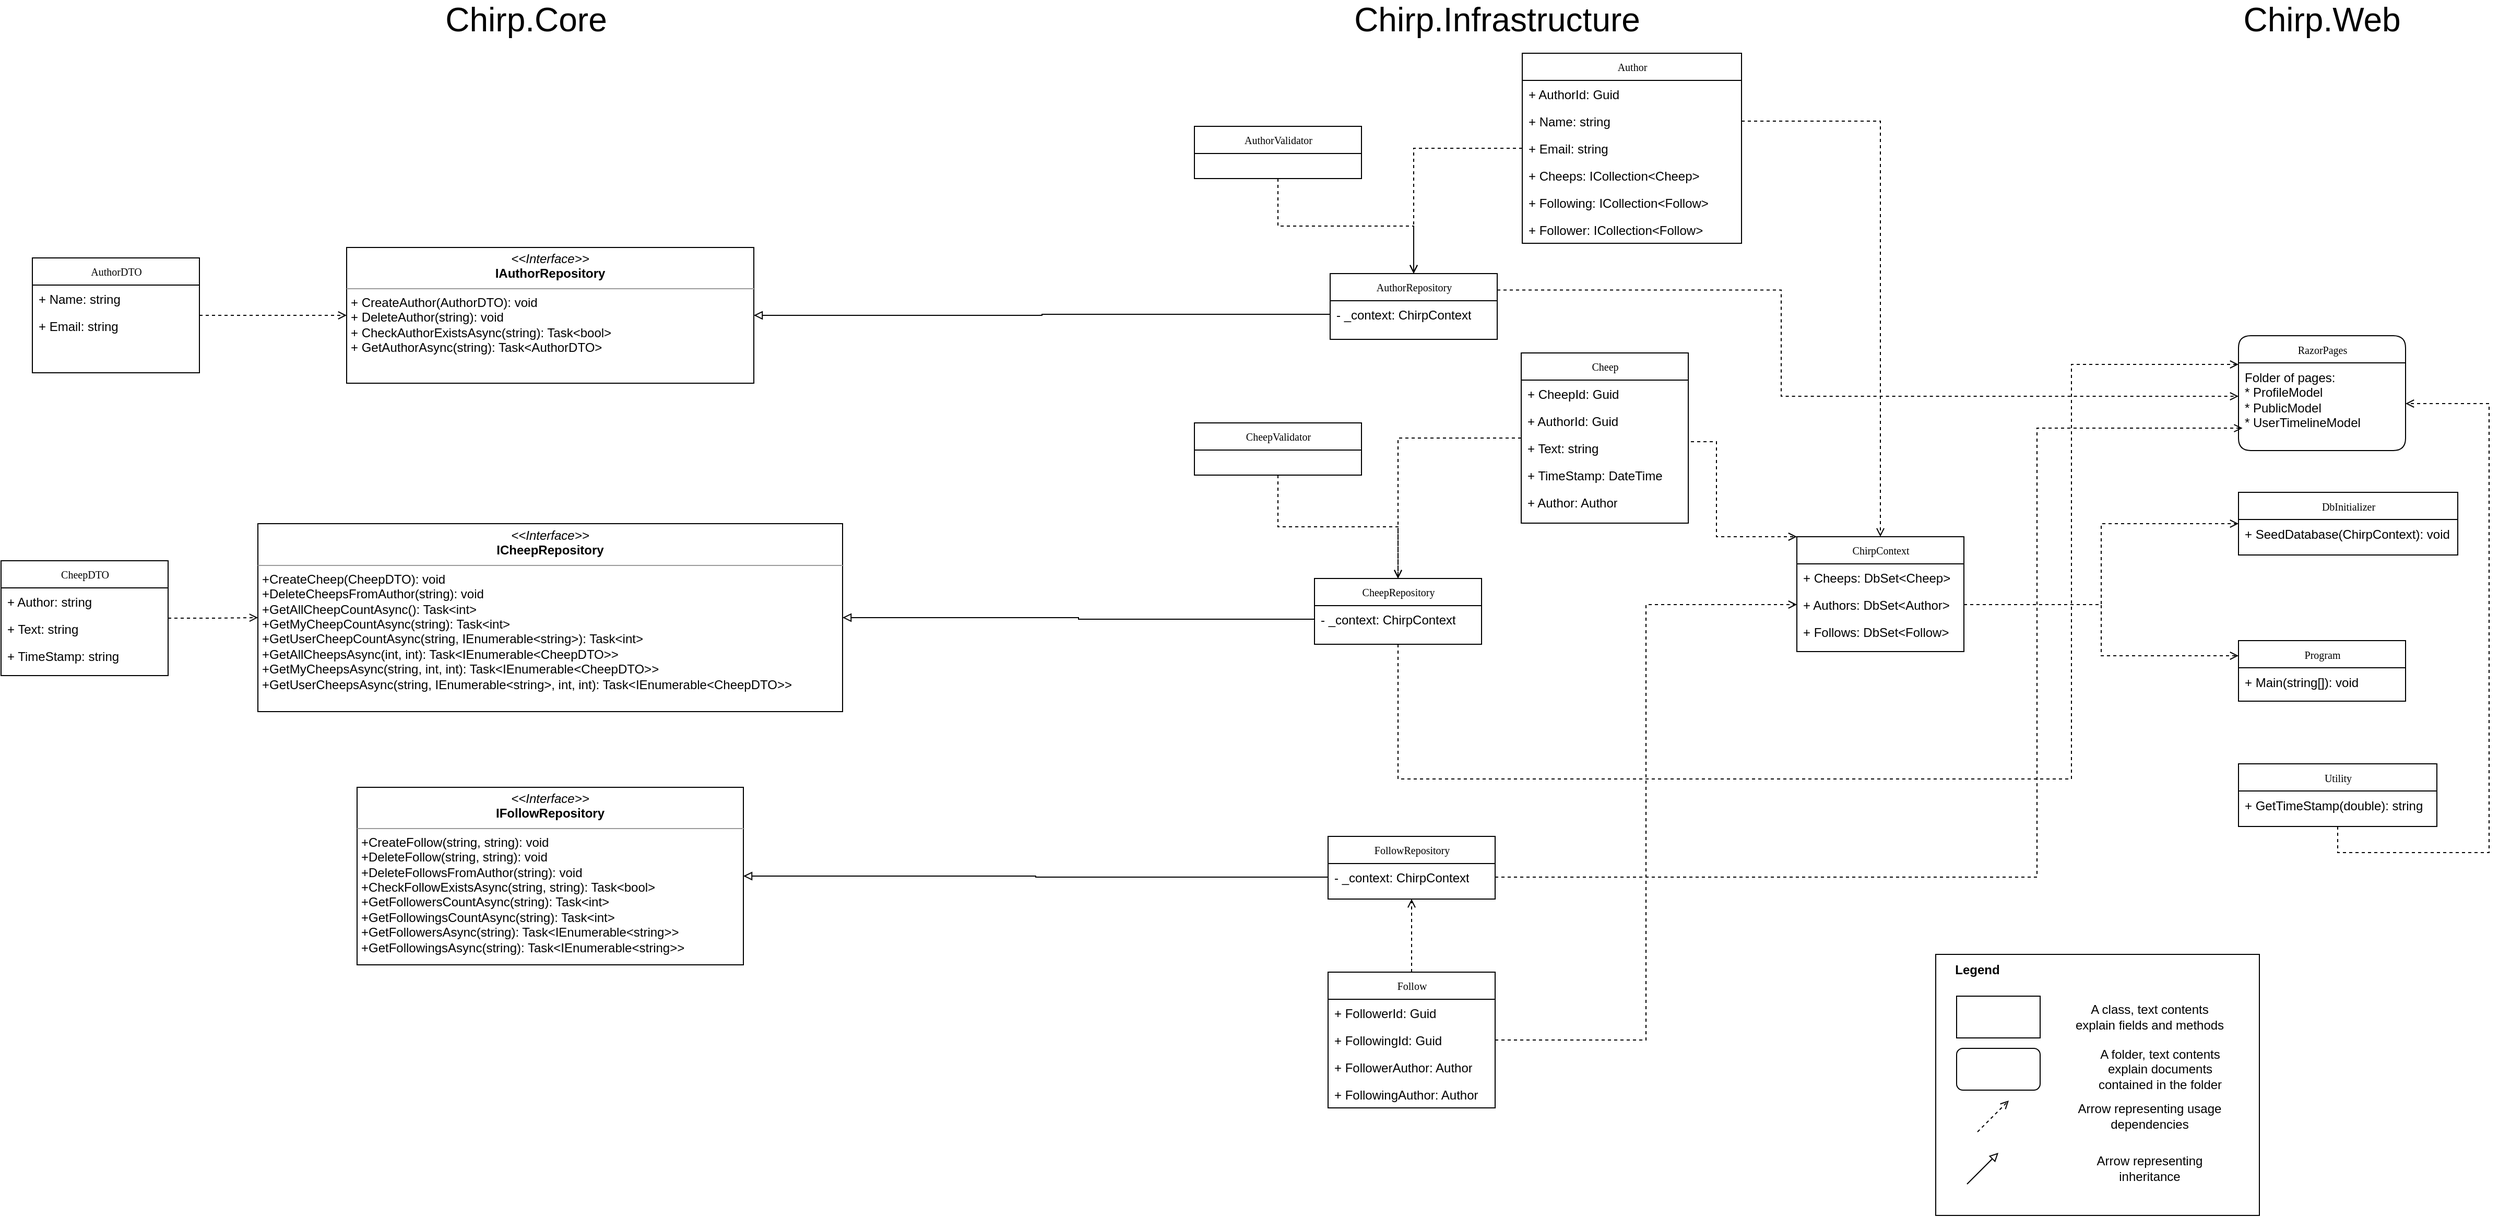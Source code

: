 <mxfile version="22.1.11" type="device">
  <diagram name="Page-1" id="c4acf3e9-155e-7222-9cf6-157b1a14988f">
    <mxGraphModel dx="1169" dy="638" grid="0" gridSize="10" guides="1" tooltips="1" connect="1" arrows="1" fold="1" page="0" pageScale="1" pageWidth="850" pageHeight="1100" background="none" math="0" shadow="0">
      <root>
        <mxCell id="0" />
        <mxCell id="1" parent="0" />
        <mxCell id="B0o4pq8hTxPnNOwfh83C-87" style="edgeStyle=orthogonalEdgeStyle;rounded=0;orthogonalLoop=1;jettySize=auto;html=1;entryX=0;entryY=0.5;entryDx=0;entryDy=0;dashed=1;endArrow=open;endFill=0;exitX=1;exitY=0.25;exitDx=0;exitDy=0;" edge="1" parent="1" source="17acba5748e5396b-20" target="B0o4pq8hTxPnNOwfh83C-66">
          <mxGeometry relative="1" as="geometry">
            <mxPoint x="1470" y="65" as="targetPoint" />
            <Array as="points">
              <mxPoint x="1242" y="-76" />
              <mxPoint x="1242" y="25" />
            </Array>
          </mxGeometry>
        </mxCell>
        <mxCell id="17acba5748e5396b-20" value="AuthorRepository" style="swimlane;html=1;fontStyle=0;childLayout=stackLayout;horizontal=1;startSize=26;fillColor=none;horizontalStack=0;resizeParent=1;resizeLast=0;collapsible=1;marginBottom=0;swimlaneFillColor=#ffffff;rounded=0;shadow=0;comic=0;labelBackgroundColor=none;strokeWidth=1;fontFamily=Verdana;fontSize=10;align=center;" parent="1" vertex="1">
          <mxGeometry x="810" y="-92" width="160" height="63" as="geometry" />
        </mxCell>
        <mxCell id="17acba5748e5396b-21" value="- _context: ChirpContext" style="text;html=1;strokeColor=none;fillColor=none;align=left;verticalAlign=top;spacingLeft=4;spacingRight=4;whiteSpace=wrap;overflow=hidden;rotatable=0;points=[[0,0.5],[1,0.5]];portConstraint=eastwest;" parent="17acba5748e5396b-20" vertex="1">
          <mxGeometry y="26" width="160" height="26" as="geometry" />
        </mxCell>
        <mxCell id="5d2195bd80daf111-18" value="&lt;p style=&quot;margin:0px;margin-top:4px;text-align:center;&quot;&gt;&lt;i&gt;&amp;lt;&amp;lt;Interface&amp;gt;&amp;gt;&lt;/i&gt;&lt;br&gt;&lt;b&gt;IAuthorRepository&lt;/b&gt;&lt;/p&gt;&lt;hr size=&quot;1&quot;&gt;&lt;p style=&quot;margin:0px;margin-left:4px;&quot;&gt;+ CreateAuthor(AuthorDTO): void&lt;br&gt;+ DeleteAuthor(string): void&lt;/p&gt;&lt;p style=&quot;margin:0px;margin-left:4px;&quot;&gt;+ CheckAuthorExistsAsync(string): Task&amp;lt;bool&amp;gt;&lt;/p&gt;&lt;p style=&quot;margin:0px;margin-left:4px;&quot;&gt;+ GetAuthorAsync(string): Task&amp;lt;AuthorDTO&amp;gt;&lt;/p&gt;" style="verticalAlign=top;align=left;overflow=fill;fontSize=12;fontFamily=Helvetica;html=1;rounded=0;shadow=0;comic=0;labelBackgroundColor=none;strokeWidth=1" parent="1" vertex="1">
          <mxGeometry x="-132" y="-117" width="390" height="130" as="geometry" />
        </mxCell>
        <mxCell id="5d2195bd80daf111-19" value="&lt;p style=&quot;margin:0px;margin-top:4px;text-align:center;&quot;&gt;&lt;i&gt;&amp;lt;&amp;lt;Interface&amp;gt;&amp;gt;&lt;/i&gt;&lt;br&gt;&lt;b&gt;ICheepRepository&lt;/b&gt;&lt;/p&gt;&lt;hr size=&quot;1&quot;&gt;&lt;p style=&quot;margin:0px;margin-left:4px;&quot;&gt;+CreateCheep(CheepDTO): void&lt;/p&gt;&lt;p style=&quot;margin:0px;margin-left:4px;&quot;&gt;+DeleteCheepsFromAuthor(string): void&lt;/p&gt;&lt;p style=&quot;margin:0px;margin-left:4px;&quot;&gt;+GetAllCheepCountAsync(): Task&amp;lt;int&amp;gt;&lt;/p&gt;&lt;p style=&quot;margin:0px;margin-left:4px;&quot;&gt;+GetMyCheepCountAsync(string): Task&amp;lt;int&amp;gt;&lt;/p&gt;&lt;p style=&quot;margin:0px;margin-left:4px;&quot;&gt;+GetUserCheepCountAsync(string, IEnumerable&amp;lt;string&amp;gt;): Task&amp;lt;int&amp;gt;&lt;/p&gt;&lt;p style=&quot;margin:0px;margin-left:4px;&quot;&gt;+GetAllCheepsAsync(int, int): Task&amp;lt;IEnumerable&amp;lt;CheepDTO&amp;gt;&amp;gt;&lt;/p&gt;&lt;p style=&quot;margin:0px;margin-left:4px;&quot;&gt;+GetMyCheepsAsync(string, int, int): Task&amp;lt;IEnumerable&amp;lt;CheepDTO&amp;gt;&amp;gt;&lt;/p&gt;&lt;p style=&quot;margin:0px;margin-left:4px;&quot;&gt;+GetUserCheepsAsync(string, IEnumerable&amp;lt;string&amp;gt;, int, int): Task&amp;lt;IEnumerable&amp;lt;CheepDTO&amp;gt;&amp;gt;&lt;/p&gt;" style="verticalAlign=top;align=left;overflow=fill;fontSize=12;fontFamily=Helvetica;html=1;rounded=0;shadow=0;comic=0;labelBackgroundColor=none;strokeWidth=1" parent="1" vertex="1">
          <mxGeometry x="-217" y="147.5" width="560" height="180" as="geometry" />
        </mxCell>
        <mxCell id="5d2195bd80daf111-20" value="&lt;p style=&quot;margin:0px;margin-top:4px;text-align:center;&quot;&gt;&lt;i&gt;&amp;lt;&amp;lt;Interface&amp;gt;&amp;gt;&lt;/i&gt;&lt;br&gt;&lt;b&gt;IFollowRepository&lt;/b&gt;&lt;/p&gt;&lt;hr size=&quot;1&quot;&gt;&lt;p style=&quot;margin:0px;margin-left:4px;&quot;&gt;+CreateFollow(string, string): void&lt;/p&gt;&lt;p style=&quot;margin:0px;margin-left:4px;&quot;&gt;+DeleteFollow(string, string): void&lt;/p&gt;&lt;p style=&quot;margin:0px;margin-left:4px;&quot;&gt;+DeleteFollowsFromAuthor(string): void&lt;/p&gt;&lt;p style=&quot;margin:0px;margin-left:4px;&quot;&gt;+CheckFollowExistsAsync(string, string): Task&amp;lt;bool&amp;gt;&lt;/p&gt;&lt;p style=&quot;margin:0px;margin-left:4px;&quot;&gt;+GetFollowersCountAsync(string): Task&amp;lt;int&amp;gt;&lt;/p&gt;&lt;p style=&quot;margin:0px;margin-left:4px;&quot;&gt;+GetFollowingsCountAsync(string): Task&amp;lt;int&amp;gt;&lt;/p&gt;&lt;p style=&quot;margin:0px;margin-left:4px;&quot;&gt;+GetFollowersAsync(string): Task&amp;lt;IEnumerable&amp;lt;string&amp;gt;&amp;gt;&lt;/p&gt;&lt;p style=&quot;margin:0px;margin-left:4px;&quot;&gt;+GetFollowingsAsync(string): Task&amp;lt;IEnumerable&amp;lt;string&amp;gt;&amp;gt;&lt;/p&gt;" style="verticalAlign=top;align=left;overflow=fill;fontSize=12;fontFamily=Helvetica;html=1;rounded=0;shadow=0;comic=0;labelBackgroundColor=none;strokeWidth=1" parent="1" vertex="1">
          <mxGeometry x="-122" y="400" width="370" height="170" as="geometry" />
        </mxCell>
        <mxCell id="B0o4pq8hTxPnNOwfh83C-10" style="edgeStyle=orthogonalEdgeStyle;rounded=0;orthogonalLoop=1;jettySize=auto;html=1;dashed=1;endArrow=open;endFill=0;" edge="1" parent="1" source="B0o4pq8hTxPnNOwfh83C-1" target="17acba5748e5396b-20">
          <mxGeometry relative="1" as="geometry" />
        </mxCell>
        <mxCell id="B0o4pq8hTxPnNOwfh83C-1" value="AuthorValidator" style="swimlane;html=1;fontStyle=0;childLayout=stackLayout;horizontal=1;startSize=26;fillColor=none;horizontalStack=0;resizeParent=1;resizeLast=0;collapsible=1;marginBottom=0;swimlaneFillColor=#ffffff;rounded=0;shadow=0;comic=0;labelBackgroundColor=none;strokeWidth=1;fontFamily=Verdana;fontSize=10;align=center;" vertex="1" parent="1">
          <mxGeometry x="680" y="-233" width="160" height="50" as="geometry" />
        </mxCell>
        <mxCell id="B0o4pq8hTxPnNOwfh83C-9" style="edgeStyle=orthogonalEdgeStyle;rounded=0;orthogonalLoop=1;jettySize=auto;html=1;dashed=1;endArrow=open;endFill=0;" edge="1" parent="1" source="B0o4pq8hTxPnNOwfh83C-5" target="17acba5748e5396b-20">
          <mxGeometry relative="1" as="geometry" />
        </mxCell>
        <mxCell id="B0o4pq8hTxPnNOwfh83C-5" value="Author" style="swimlane;html=1;fontStyle=0;childLayout=stackLayout;horizontal=1;startSize=26;fillColor=none;horizontalStack=0;resizeParent=1;resizeLast=0;collapsible=1;marginBottom=0;swimlaneFillColor=#ffffff;rounded=0;shadow=0;comic=0;labelBackgroundColor=none;strokeWidth=1;fontFamily=Verdana;fontSize=10;align=center;" vertex="1" parent="1">
          <mxGeometry x="994" y="-303" width="210" height="182" as="geometry" />
        </mxCell>
        <mxCell id="B0o4pq8hTxPnNOwfh83C-6" value="+ AuthorId: Guid" style="text;html=1;strokeColor=none;fillColor=none;align=left;verticalAlign=top;spacingLeft=4;spacingRight=4;whiteSpace=wrap;overflow=hidden;rotatable=0;points=[[0,0.5],[1,0.5]];portConstraint=eastwest;" vertex="1" parent="B0o4pq8hTxPnNOwfh83C-5">
          <mxGeometry y="26" width="210" height="26" as="geometry" />
        </mxCell>
        <mxCell id="B0o4pq8hTxPnNOwfh83C-7" value="+ Name: string" style="text;html=1;strokeColor=none;fillColor=none;align=left;verticalAlign=top;spacingLeft=4;spacingRight=4;whiteSpace=wrap;overflow=hidden;rotatable=0;points=[[0,0.5],[1,0.5]];portConstraint=eastwest;" vertex="1" parent="B0o4pq8hTxPnNOwfh83C-5">
          <mxGeometry y="52" width="210" height="26" as="geometry" />
        </mxCell>
        <mxCell id="B0o4pq8hTxPnNOwfh83C-8" value="+ Email: string" style="text;html=1;strokeColor=none;fillColor=none;align=left;verticalAlign=top;spacingLeft=4;spacingRight=4;whiteSpace=wrap;overflow=hidden;rotatable=0;points=[[0,0.5],[1,0.5]];portConstraint=eastwest;" vertex="1" parent="B0o4pq8hTxPnNOwfh83C-5">
          <mxGeometry y="78" width="210" height="26" as="geometry" />
        </mxCell>
        <mxCell id="B0o4pq8hTxPnNOwfh83C-93" value="+ Cheeps: ICollection&amp;lt;Cheep&amp;gt;" style="text;html=1;strokeColor=none;fillColor=none;align=left;verticalAlign=top;spacingLeft=4;spacingRight=4;whiteSpace=wrap;overflow=hidden;rotatable=0;points=[[0,0.5],[1,0.5]];portConstraint=eastwest;" vertex="1" parent="B0o4pq8hTxPnNOwfh83C-5">
          <mxGeometry y="104" width="210" height="26" as="geometry" />
        </mxCell>
        <mxCell id="B0o4pq8hTxPnNOwfh83C-94" value="+ Following: ICollection&amp;lt;Follow&amp;gt;" style="text;html=1;strokeColor=none;fillColor=none;align=left;verticalAlign=top;spacingLeft=4;spacingRight=4;whiteSpace=wrap;overflow=hidden;rotatable=0;points=[[0,0.5],[1,0.5]];portConstraint=eastwest;" vertex="1" parent="B0o4pq8hTxPnNOwfh83C-5">
          <mxGeometry y="130" width="210" height="26" as="geometry" />
        </mxCell>
        <mxCell id="B0o4pq8hTxPnNOwfh83C-95" value="+ Follower: ICollection&amp;lt;Follow&amp;gt;" style="text;html=1;strokeColor=none;fillColor=none;align=left;verticalAlign=top;spacingLeft=4;spacingRight=4;whiteSpace=wrap;overflow=hidden;rotatable=0;points=[[0,0.5],[1,0.5]];portConstraint=eastwest;" vertex="1" parent="B0o4pq8hTxPnNOwfh83C-5">
          <mxGeometry y="156" width="210" height="26" as="geometry" />
        </mxCell>
        <mxCell id="B0o4pq8hTxPnNOwfh83C-16" style="edgeStyle=orthogonalEdgeStyle;rounded=0;orthogonalLoop=1;jettySize=auto;html=1;entryX=0;entryY=0.5;entryDx=0;entryDy=0;endArrow=open;endFill=0;dashed=1;" edge="1" parent="1" source="B0o4pq8hTxPnNOwfh83C-12" target="5d2195bd80daf111-18">
          <mxGeometry relative="1" as="geometry" />
        </mxCell>
        <mxCell id="B0o4pq8hTxPnNOwfh83C-12" value="AuthorDTO" style="swimlane;html=1;fontStyle=0;childLayout=stackLayout;horizontal=1;startSize=26;fillColor=none;horizontalStack=0;resizeParent=1;resizeLast=0;collapsible=1;marginBottom=0;swimlaneFillColor=#ffffff;rounded=0;shadow=0;comic=0;labelBackgroundColor=none;strokeWidth=1;fontFamily=Verdana;fontSize=10;align=center;" vertex="1" parent="1">
          <mxGeometry x="-433" y="-107" width="160" height="110" as="geometry" />
        </mxCell>
        <mxCell id="B0o4pq8hTxPnNOwfh83C-13" value="+ Name: string" style="text;html=1;strokeColor=none;fillColor=none;align=left;verticalAlign=top;spacingLeft=4;spacingRight=4;whiteSpace=wrap;overflow=hidden;rotatable=0;points=[[0,0.5],[1,0.5]];portConstraint=eastwest;" vertex="1" parent="B0o4pq8hTxPnNOwfh83C-12">
          <mxGeometry y="26" width="160" height="26" as="geometry" />
        </mxCell>
        <mxCell id="B0o4pq8hTxPnNOwfh83C-14" value="+ Email: string" style="text;html=1;strokeColor=none;fillColor=none;align=left;verticalAlign=top;spacingLeft=4;spacingRight=4;whiteSpace=wrap;overflow=hidden;rotatable=0;points=[[0,0.5],[1,0.5]];portConstraint=eastwest;" vertex="1" parent="B0o4pq8hTxPnNOwfh83C-12">
          <mxGeometry y="52" width="160" height="26" as="geometry" />
        </mxCell>
        <mxCell id="B0o4pq8hTxPnNOwfh83C-21" style="edgeStyle=orthogonalEdgeStyle;rounded=0;orthogonalLoop=1;jettySize=auto;html=1;entryX=0;entryY=0.5;entryDx=0;entryDy=0;endArrow=open;endFill=0;dashed=1;" edge="1" parent="1" source="B0o4pq8hTxPnNOwfh83C-17" target="5d2195bd80daf111-19">
          <mxGeometry relative="1" as="geometry" />
        </mxCell>
        <mxCell id="B0o4pq8hTxPnNOwfh83C-17" value="CheepDTO" style="swimlane;html=1;fontStyle=0;childLayout=stackLayout;horizontal=1;startSize=26;fillColor=none;horizontalStack=0;resizeParent=1;resizeLast=0;collapsible=1;marginBottom=0;swimlaneFillColor=#ffffff;rounded=0;shadow=0;comic=0;labelBackgroundColor=none;strokeWidth=1;fontFamily=Verdana;fontSize=10;align=center;" vertex="1" parent="1">
          <mxGeometry x="-463" y="183" width="160" height="110" as="geometry" />
        </mxCell>
        <mxCell id="B0o4pq8hTxPnNOwfh83C-18" value="+ Author: string" style="text;html=1;strokeColor=none;fillColor=none;align=left;verticalAlign=top;spacingLeft=4;spacingRight=4;whiteSpace=wrap;overflow=hidden;rotatable=0;points=[[0,0.5],[1,0.5]];portConstraint=eastwest;" vertex="1" parent="B0o4pq8hTxPnNOwfh83C-17">
          <mxGeometry y="26" width="160" height="26" as="geometry" />
        </mxCell>
        <mxCell id="B0o4pq8hTxPnNOwfh83C-19" value="+ Text: string" style="text;html=1;strokeColor=none;fillColor=none;align=left;verticalAlign=top;spacingLeft=4;spacingRight=4;whiteSpace=wrap;overflow=hidden;rotatable=0;points=[[0,0.5],[1,0.5]];portConstraint=eastwest;" vertex="1" parent="B0o4pq8hTxPnNOwfh83C-17">
          <mxGeometry y="52" width="160" height="26" as="geometry" />
        </mxCell>
        <mxCell id="B0o4pq8hTxPnNOwfh83C-20" value="+ TimeStamp: string" style="text;html=1;strokeColor=none;fillColor=none;align=left;verticalAlign=top;spacingLeft=4;spacingRight=4;whiteSpace=wrap;overflow=hidden;rotatable=0;points=[[0,0.5],[1,0.5]];portConstraint=eastwest;" vertex="1" parent="B0o4pq8hTxPnNOwfh83C-17">
          <mxGeometry y="78" width="160" height="26" as="geometry" />
        </mxCell>
        <mxCell id="B0o4pq8hTxPnNOwfh83C-23" value="&lt;font style=&quot;font-size: 32px;&quot;&gt;Chirp.Core&lt;/font&gt;" style="text;html=1;strokeColor=none;fillColor=none;align=center;verticalAlign=middle;whiteSpace=wrap;rounded=0;" vertex="1" parent="1">
          <mxGeometry x="10" y="-350" width="60" height="30" as="geometry" />
        </mxCell>
        <mxCell id="B0o4pq8hTxPnNOwfh83C-86" style="edgeStyle=orthogonalEdgeStyle;rounded=0;orthogonalLoop=1;jettySize=auto;html=1;entryX=0;entryY=0.25;entryDx=0;entryDy=0;dashed=1;endArrow=open;endFill=0;" edge="1" parent="1" source="B0o4pq8hTxPnNOwfh83C-24" target="B0o4pq8hTxPnNOwfh83C-65">
          <mxGeometry relative="1" as="geometry">
            <mxPoint x="1470" y="65" as="targetPoint" />
            <Array as="points">
              <mxPoint x="875" y="392" />
              <mxPoint x="1520" y="392" />
              <mxPoint x="1520" y="-5" />
            </Array>
          </mxGeometry>
        </mxCell>
        <mxCell id="B0o4pq8hTxPnNOwfh83C-24" value="CheepRepository" style="swimlane;html=1;fontStyle=0;childLayout=stackLayout;horizontal=1;startSize=26;fillColor=none;horizontalStack=0;resizeParent=1;resizeLast=0;collapsible=1;marginBottom=0;swimlaneFillColor=#ffffff;rounded=0;shadow=0;comic=0;labelBackgroundColor=none;strokeWidth=1;fontFamily=Verdana;fontSize=10;align=center;" vertex="1" parent="1">
          <mxGeometry x="795" y="200" width="160" height="63" as="geometry" />
        </mxCell>
        <mxCell id="B0o4pq8hTxPnNOwfh83C-25" value="- _context: ChirpContext" style="text;html=1;strokeColor=none;fillColor=none;align=left;verticalAlign=top;spacingLeft=4;spacingRight=4;whiteSpace=wrap;overflow=hidden;rotatable=0;points=[[0,0.5],[1,0.5]];portConstraint=eastwest;" vertex="1" parent="B0o4pq8hTxPnNOwfh83C-24">
          <mxGeometry y="26" width="160" height="26" as="geometry" />
        </mxCell>
        <mxCell id="B0o4pq8hTxPnNOwfh83C-28" style="edgeStyle=orthogonalEdgeStyle;rounded=0;orthogonalLoop=1;jettySize=auto;html=1;dashed=1;endArrow=open;endFill=0;" edge="1" parent="1" source="B0o4pq8hTxPnNOwfh83C-29" target="B0o4pq8hTxPnNOwfh83C-24">
          <mxGeometry relative="1" as="geometry" />
        </mxCell>
        <mxCell id="B0o4pq8hTxPnNOwfh83C-29" value="CheepValidator" style="swimlane;html=1;fontStyle=0;childLayout=stackLayout;horizontal=1;startSize=26;fillColor=none;horizontalStack=0;resizeParent=1;resizeLast=0;collapsible=1;marginBottom=0;swimlaneFillColor=#ffffff;rounded=0;shadow=0;comic=0;labelBackgroundColor=none;strokeWidth=1;fontFamily=Verdana;fontSize=10;align=center;" vertex="1" parent="1">
          <mxGeometry x="680" y="51" width="160" height="50" as="geometry" />
        </mxCell>
        <mxCell id="B0o4pq8hTxPnNOwfh83C-33" style="edgeStyle=orthogonalEdgeStyle;rounded=0;orthogonalLoop=1;jettySize=auto;html=1;dashed=1;endArrow=open;endFill=0;" edge="1" parent="1" source="B0o4pq8hTxPnNOwfh83C-34" target="B0o4pq8hTxPnNOwfh83C-24">
          <mxGeometry relative="1" as="geometry" />
        </mxCell>
        <mxCell id="B0o4pq8hTxPnNOwfh83C-34" value="Cheep" style="swimlane;html=1;fontStyle=0;childLayout=stackLayout;horizontal=1;startSize=26;fillColor=none;horizontalStack=0;resizeParent=1;resizeLast=0;collapsible=1;marginBottom=0;swimlaneFillColor=#ffffff;rounded=0;shadow=0;comic=0;labelBackgroundColor=none;strokeWidth=1;fontFamily=Verdana;fontSize=10;align=center;" vertex="1" parent="1">
          <mxGeometry x="993" y="-16" width="160" height="163" as="geometry" />
        </mxCell>
        <mxCell id="B0o4pq8hTxPnNOwfh83C-35" value="+ CheepId: Guid" style="text;html=1;strokeColor=none;fillColor=none;align=left;verticalAlign=top;spacingLeft=4;spacingRight=4;whiteSpace=wrap;overflow=hidden;rotatable=0;points=[[0,0.5],[1,0.5]];portConstraint=eastwest;" vertex="1" parent="B0o4pq8hTxPnNOwfh83C-34">
          <mxGeometry y="26" width="160" height="26" as="geometry" />
        </mxCell>
        <mxCell id="B0o4pq8hTxPnNOwfh83C-36" value="+ AuthorId: Guid" style="text;html=1;strokeColor=none;fillColor=none;align=left;verticalAlign=top;spacingLeft=4;spacingRight=4;whiteSpace=wrap;overflow=hidden;rotatable=0;points=[[0,0.5],[1,0.5]];portConstraint=eastwest;" vertex="1" parent="B0o4pq8hTxPnNOwfh83C-34">
          <mxGeometry y="52" width="160" height="26" as="geometry" />
        </mxCell>
        <mxCell id="B0o4pq8hTxPnNOwfh83C-37" value="+ Text: string" style="text;html=1;strokeColor=none;fillColor=none;align=left;verticalAlign=top;spacingLeft=4;spacingRight=4;whiteSpace=wrap;overflow=hidden;rotatable=0;points=[[0,0.5],[1,0.5]];portConstraint=eastwest;" vertex="1" parent="B0o4pq8hTxPnNOwfh83C-34">
          <mxGeometry y="78" width="160" height="26" as="geometry" />
        </mxCell>
        <mxCell id="B0o4pq8hTxPnNOwfh83C-98" value="+ TimeStamp: DateTime" style="text;html=1;strokeColor=none;fillColor=none;align=left;verticalAlign=top;spacingLeft=4;spacingRight=4;whiteSpace=wrap;overflow=hidden;rotatable=0;points=[[0,0.5],[1,0.5]];portConstraint=eastwest;" vertex="1" parent="B0o4pq8hTxPnNOwfh83C-34">
          <mxGeometry y="104" width="160" height="26" as="geometry" />
        </mxCell>
        <mxCell id="B0o4pq8hTxPnNOwfh83C-97" value="+ Author: Author" style="text;html=1;strokeColor=none;fillColor=none;align=left;verticalAlign=top;spacingLeft=4;spacingRight=4;whiteSpace=wrap;overflow=hidden;rotatable=0;points=[[0,0.5],[1,0.5]];portConstraint=eastwest;" vertex="1" parent="B0o4pq8hTxPnNOwfh83C-34">
          <mxGeometry y="130" width="160" height="26" as="geometry" />
        </mxCell>
        <mxCell id="B0o4pq8hTxPnNOwfh83C-48" style="edgeStyle=orthogonalEdgeStyle;rounded=0;orthogonalLoop=1;jettySize=auto;html=1;dashed=1;endArrow=open;endFill=0;" edge="1" parent="1" source="B0o4pq8hTxPnNOwfh83C-49" target="B0o4pq8hTxPnNOwfh83C-39">
          <mxGeometry relative="1" as="geometry" />
        </mxCell>
        <mxCell id="B0o4pq8hTxPnNOwfh83C-49" value="Follow" style="swimlane;html=1;fontStyle=0;childLayout=stackLayout;horizontal=1;startSize=26;fillColor=none;horizontalStack=0;resizeParent=1;resizeLast=0;collapsible=1;marginBottom=0;swimlaneFillColor=#ffffff;rounded=0;shadow=0;comic=0;labelBackgroundColor=none;strokeWidth=1;fontFamily=Verdana;fontSize=10;align=center;" vertex="1" parent="1">
          <mxGeometry x="808" y="577" width="160" height="130" as="geometry" />
        </mxCell>
        <mxCell id="B0o4pq8hTxPnNOwfh83C-50" value="+ FollowerId: Guid" style="text;html=1;strokeColor=none;fillColor=none;align=left;verticalAlign=top;spacingLeft=4;spacingRight=4;whiteSpace=wrap;overflow=hidden;rotatable=0;points=[[0,0.5],[1,0.5]];portConstraint=eastwest;" vertex="1" parent="B0o4pq8hTxPnNOwfh83C-49">
          <mxGeometry y="26" width="160" height="26" as="geometry" />
        </mxCell>
        <mxCell id="B0o4pq8hTxPnNOwfh83C-51" value="+ FollowingId: Guid" style="text;html=1;strokeColor=none;fillColor=none;align=left;verticalAlign=top;spacingLeft=4;spacingRight=4;whiteSpace=wrap;overflow=hidden;rotatable=0;points=[[0,0.5],[1,0.5]];portConstraint=eastwest;" vertex="1" parent="B0o4pq8hTxPnNOwfh83C-49">
          <mxGeometry y="52" width="160" height="26" as="geometry" />
        </mxCell>
        <mxCell id="B0o4pq8hTxPnNOwfh83C-52" value="+ FollowerAuthor: Author" style="text;html=1;strokeColor=none;fillColor=none;align=left;verticalAlign=top;spacingLeft=4;spacingRight=4;whiteSpace=wrap;overflow=hidden;rotatable=0;points=[[0,0.5],[1,0.5]];portConstraint=eastwest;" vertex="1" parent="B0o4pq8hTxPnNOwfh83C-49">
          <mxGeometry y="78" width="160" height="26" as="geometry" />
        </mxCell>
        <mxCell id="B0o4pq8hTxPnNOwfh83C-99" value="+ FollowingAuthor: Author" style="text;html=1;strokeColor=none;fillColor=none;align=left;verticalAlign=top;spacingLeft=4;spacingRight=4;whiteSpace=wrap;overflow=hidden;rotatable=0;points=[[0,0.5],[1,0.5]];portConstraint=eastwest;" vertex="1" parent="B0o4pq8hTxPnNOwfh83C-49">
          <mxGeometry y="104" width="160" height="26" as="geometry" />
        </mxCell>
        <mxCell id="B0o4pq8hTxPnNOwfh83C-55" value="ChirpContext" style="swimlane;html=1;fontStyle=0;childLayout=stackLayout;horizontal=1;startSize=26;fillColor=none;horizontalStack=0;resizeParent=1;resizeLast=0;collapsible=1;marginBottom=0;swimlaneFillColor=#ffffff;rounded=0;shadow=0;comic=0;labelBackgroundColor=none;strokeWidth=1;fontFamily=Verdana;fontSize=10;align=center;" vertex="1" parent="1">
          <mxGeometry x="1257" y="160" width="160" height="110" as="geometry" />
        </mxCell>
        <mxCell id="B0o4pq8hTxPnNOwfh83C-56" value="+ Cheeps: DbSet&amp;lt;Cheep&amp;gt;" style="text;html=1;strokeColor=none;fillColor=none;align=left;verticalAlign=top;spacingLeft=4;spacingRight=4;whiteSpace=wrap;overflow=hidden;rotatable=0;points=[[0,0.5],[1,0.5]];portConstraint=eastwest;" vertex="1" parent="B0o4pq8hTxPnNOwfh83C-55">
          <mxGeometry y="26" width="160" height="26" as="geometry" />
        </mxCell>
        <mxCell id="B0o4pq8hTxPnNOwfh83C-57" value="+ Authors: DbSet&amp;lt;Author&amp;gt;" style="text;html=1;strokeColor=none;fillColor=none;align=left;verticalAlign=top;spacingLeft=4;spacingRight=4;whiteSpace=wrap;overflow=hidden;rotatable=0;points=[[0,0.5],[1,0.5]];portConstraint=eastwest;" vertex="1" parent="B0o4pq8hTxPnNOwfh83C-55">
          <mxGeometry y="52" width="160" height="26" as="geometry" />
        </mxCell>
        <mxCell id="B0o4pq8hTxPnNOwfh83C-58" value="+ Follows: DbSet&amp;lt;Follow&amp;gt;" style="text;html=1;strokeColor=none;fillColor=none;align=left;verticalAlign=top;spacingLeft=4;spacingRight=4;whiteSpace=wrap;overflow=hidden;rotatable=0;points=[[0,0.5],[1,0.5]];portConstraint=eastwest;" vertex="1" parent="B0o4pq8hTxPnNOwfh83C-55">
          <mxGeometry y="78" width="160" height="26" as="geometry" />
        </mxCell>
        <mxCell id="B0o4pq8hTxPnNOwfh83C-61" style="edgeStyle=orthogonalEdgeStyle;rounded=0;orthogonalLoop=1;jettySize=auto;html=1;entryX=0.5;entryY=0;entryDx=0;entryDy=0;dashed=1;endArrow=open;endFill=0;" edge="1" parent="1" source="B0o4pq8hTxPnNOwfh83C-7" target="B0o4pq8hTxPnNOwfh83C-55">
          <mxGeometry relative="1" as="geometry">
            <Array as="points">
              <mxPoint x="1337" y="-238" />
            </Array>
          </mxGeometry>
        </mxCell>
        <mxCell id="B0o4pq8hTxPnNOwfh83C-62" style="edgeStyle=orthogonalEdgeStyle;rounded=0;orthogonalLoop=1;jettySize=auto;html=1;entryX=0;entryY=0;entryDx=0;entryDy=0;dashed=1;endArrow=open;endFill=0;exitX=1;exitY=0.5;exitDx=0;exitDy=0;" edge="1" parent="1" source="B0o4pq8hTxPnNOwfh83C-34" target="B0o4pq8hTxPnNOwfh83C-55">
          <mxGeometry relative="1" as="geometry">
            <Array as="points">
              <mxPoint x="1180" y="69" />
            </Array>
          </mxGeometry>
        </mxCell>
        <mxCell id="B0o4pq8hTxPnNOwfh83C-63" style="edgeStyle=orthogonalEdgeStyle;rounded=0;orthogonalLoop=1;jettySize=auto;html=1;entryX=0;entryY=0.5;entryDx=0;entryDy=0;dashed=1;endArrow=open;endFill=0;" edge="1" parent="1" source="B0o4pq8hTxPnNOwfh83C-51" target="B0o4pq8hTxPnNOwfh83C-57">
          <mxGeometry relative="1" as="geometry">
            <mxPoint x="1260" y="420" as="targetPoint" />
          </mxGeometry>
        </mxCell>
        <mxCell id="B0o4pq8hTxPnNOwfh83C-64" value="&lt;font style=&quot;font-size: 32px;&quot;&gt;Chirp.Infrastructure&lt;br&gt;&lt;/font&gt;" style="text;html=1;strokeColor=none;fillColor=none;align=center;verticalAlign=middle;whiteSpace=wrap;rounded=0;" vertex="1" parent="1">
          <mxGeometry x="940" y="-350" width="60" height="30" as="geometry" />
        </mxCell>
        <mxCell id="B0o4pq8hTxPnNOwfh83C-65" value="RazorPages" style="swimlane;html=1;fontStyle=0;childLayout=stackLayout;horizontal=1;startSize=26;fillColor=none;horizontalStack=0;resizeParent=1;resizeLast=0;collapsible=1;marginBottom=0;swimlaneFillColor=#ffffff;rounded=1;shadow=0;comic=0;labelBackgroundColor=none;strokeWidth=1;fontFamily=Verdana;fontSize=10;align=center;swimlaneLine=1;" vertex="1" parent="1">
          <mxGeometry x="1680" y="-32.5" width="160" height="110" as="geometry" />
        </mxCell>
        <mxCell id="B0o4pq8hTxPnNOwfh83C-66" value="Folder of pages:&lt;br&gt;* ProfileModel&lt;br&gt;* PublicModel&lt;br&gt;* UserTimelineModel" style="text;html=1;strokeColor=none;fillColor=none;align=left;verticalAlign=top;spacingLeft=4;spacingRight=4;whiteSpace=wrap;overflow=hidden;rotatable=0;points=[[0,0.5],[1,0.5]];portConstraint=eastwest;" vertex="1" parent="B0o4pq8hTxPnNOwfh83C-65">
          <mxGeometry y="26" width="160" height="64" as="geometry" />
        </mxCell>
        <mxCell id="B0o4pq8hTxPnNOwfh83C-69" value="DbInitializer" style="swimlane;html=1;fontStyle=0;childLayout=stackLayout;horizontal=1;startSize=26;fillColor=none;horizontalStack=0;resizeParent=1;resizeLast=0;collapsible=1;marginBottom=0;swimlaneFillColor=#ffffff;rounded=0;shadow=0;comic=0;labelBackgroundColor=none;strokeWidth=1;fontFamily=Verdana;fontSize=10;align=center;" vertex="1" parent="1">
          <mxGeometry x="1680" y="117.5" width="210" height="60" as="geometry" />
        </mxCell>
        <mxCell id="B0o4pq8hTxPnNOwfh83C-70" value="+ SeedDatabase(ChirpContext): void" style="text;html=1;strokeColor=none;fillColor=none;align=left;verticalAlign=top;spacingLeft=4;spacingRight=4;whiteSpace=wrap;overflow=hidden;rotatable=0;points=[[0,0.5],[1,0.5]];portConstraint=eastwest;" vertex="1" parent="B0o4pq8hTxPnNOwfh83C-69">
          <mxGeometry y="26" width="210" height="26" as="geometry" />
        </mxCell>
        <mxCell id="B0o4pq8hTxPnNOwfh83C-73" value="Program" style="swimlane;html=1;fontStyle=0;childLayout=stackLayout;horizontal=1;startSize=26;fillColor=none;horizontalStack=0;resizeParent=1;resizeLast=0;collapsible=1;marginBottom=0;swimlaneFillColor=#ffffff;rounded=0;shadow=0;comic=0;labelBackgroundColor=none;strokeWidth=1;fontFamily=Verdana;fontSize=10;align=center;" vertex="1" parent="1">
          <mxGeometry x="1680" y="259.5" width="160" height="58" as="geometry" />
        </mxCell>
        <mxCell id="B0o4pq8hTxPnNOwfh83C-74" value="+ Main(string[]): void" style="text;html=1;strokeColor=none;fillColor=none;align=left;verticalAlign=top;spacingLeft=4;spacingRight=4;whiteSpace=wrap;overflow=hidden;rotatable=0;points=[[0,0.5],[1,0.5]];portConstraint=eastwest;" vertex="1" parent="B0o4pq8hTxPnNOwfh83C-73">
          <mxGeometry y="26" width="160" height="26" as="geometry" />
        </mxCell>
        <mxCell id="B0o4pq8hTxPnNOwfh83C-84" style="edgeStyle=orthogonalEdgeStyle;rounded=0;orthogonalLoop=1;jettySize=auto;html=1;entryX=1;entryY=0.5;entryDx=0;entryDy=0;dashed=1;endArrow=open;endFill=0;" edge="1" parent="1" source="B0o4pq8hTxPnNOwfh83C-77">
          <mxGeometry relative="1" as="geometry">
            <mxPoint x="1840" y="32.5" as="targetPoint" />
            <Array as="points">
              <mxPoint x="1920" y="462.5" />
              <mxPoint x="1920" y="32.5" />
            </Array>
          </mxGeometry>
        </mxCell>
        <mxCell id="B0o4pq8hTxPnNOwfh83C-77" value="Utility" style="swimlane;html=1;fontStyle=0;childLayout=stackLayout;horizontal=1;startSize=26;fillColor=none;horizontalStack=0;resizeParent=1;resizeLast=0;collapsible=1;marginBottom=0;swimlaneFillColor=#ffffff;rounded=0;shadow=0;comic=0;labelBackgroundColor=none;strokeWidth=1;fontFamily=Verdana;fontSize=10;align=center;" vertex="1" parent="1">
          <mxGeometry x="1680" y="377.5" width="190" height="60" as="geometry" />
        </mxCell>
        <mxCell id="B0o4pq8hTxPnNOwfh83C-78" value="+ GetTimeStamp(double): string" style="text;html=1;strokeColor=none;fillColor=none;align=left;verticalAlign=top;spacingLeft=4;spacingRight=4;whiteSpace=wrap;overflow=hidden;rotatable=0;points=[[0,0.5],[1,0.5]];portConstraint=eastwest;" vertex="1" parent="B0o4pq8hTxPnNOwfh83C-77">
          <mxGeometry y="26" width="190" height="26" as="geometry" />
        </mxCell>
        <mxCell id="B0o4pq8hTxPnNOwfh83C-82" style="edgeStyle=orthogonalEdgeStyle;rounded=0;orthogonalLoop=1;jettySize=auto;html=1;entryX=0;entryY=0.5;entryDx=0;entryDy=0;dashed=1;endArrow=open;endFill=0;" edge="1" parent="1" source="B0o4pq8hTxPnNOwfh83C-57" target="B0o4pq8hTxPnNOwfh83C-69">
          <mxGeometry relative="1" as="geometry">
            <mxPoint x="1470" y="215" as="targetPoint" />
          </mxGeometry>
        </mxCell>
        <mxCell id="B0o4pq8hTxPnNOwfh83C-83" style="edgeStyle=orthogonalEdgeStyle;rounded=0;orthogonalLoop=1;jettySize=auto;html=1;dashed=1;endArrow=open;endFill=0;entryX=0;entryY=0.25;entryDx=0;entryDy=0;" edge="1" parent="1" source="B0o4pq8hTxPnNOwfh83C-57" target="B0o4pq8hTxPnNOwfh83C-73">
          <mxGeometry relative="1" as="geometry">
            <mxPoint x="1430" y="340" as="targetPoint" />
          </mxGeometry>
        </mxCell>
        <mxCell id="B0o4pq8hTxPnNOwfh83C-88" value="&lt;font style=&quot;font-size: 32px;&quot;&gt;Chirp.Web&lt;br&gt;&lt;/font&gt;" style="text;html=1;strokeColor=none;fillColor=none;align=center;verticalAlign=middle;whiteSpace=wrap;rounded=0;" vertex="1" parent="1">
          <mxGeometry x="1730" y="-350" width="60" height="30" as="geometry" />
        </mxCell>
        <mxCell id="B0o4pq8hTxPnNOwfh83C-101" style="edgeStyle=orthogonalEdgeStyle;rounded=0;orthogonalLoop=1;jettySize=auto;html=1;entryX=1;entryY=0.5;entryDx=0;entryDy=0;endArrow=block;endFill=0;" edge="1" parent="1" source="17acba5748e5396b-21" target="5d2195bd80daf111-18">
          <mxGeometry relative="1" as="geometry" />
        </mxCell>
        <mxCell id="B0o4pq8hTxPnNOwfh83C-102" style="edgeStyle=orthogonalEdgeStyle;rounded=0;orthogonalLoop=1;jettySize=auto;html=1;endArrow=block;endFill=0;" edge="1" parent="1" source="B0o4pq8hTxPnNOwfh83C-25" target="5d2195bd80daf111-19">
          <mxGeometry relative="1" as="geometry" />
        </mxCell>
        <mxCell id="B0o4pq8hTxPnNOwfh83C-103" style="edgeStyle=orthogonalEdgeStyle;rounded=0;orthogonalLoop=1;jettySize=auto;html=1;entryX=1;entryY=0.5;entryDx=0;entryDy=0;endArrow=block;endFill=0;" edge="1" parent="1" source="B0o4pq8hTxPnNOwfh83C-40" target="5d2195bd80daf111-20">
          <mxGeometry relative="1" as="geometry" />
        </mxCell>
        <mxCell id="B0o4pq8hTxPnNOwfh83C-118" value="" style="group" vertex="1" connectable="0" parent="1">
          <mxGeometry x="1390" y="560" width="310" height="250" as="geometry" />
        </mxCell>
        <mxCell id="B0o4pq8hTxPnNOwfh83C-104" value="" style="whiteSpace=wrap;html=1;" vertex="1" parent="B0o4pq8hTxPnNOwfh83C-118">
          <mxGeometry width="310" height="250" as="geometry" />
        </mxCell>
        <mxCell id="B0o4pq8hTxPnNOwfh83C-105" value="&lt;b&gt;Legend&lt;/b&gt;" style="text;html=1;strokeColor=none;fillColor=none;align=center;verticalAlign=middle;whiteSpace=wrap;rounded=0;" vertex="1" parent="B0o4pq8hTxPnNOwfh83C-118">
          <mxGeometry x="10" width="60" height="30" as="geometry" />
        </mxCell>
        <mxCell id="B0o4pq8hTxPnNOwfh83C-106" value="" style="rounded=0;whiteSpace=wrap;html=1;" vertex="1" parent="B0o4pq8hTxPnNOwfh83C-118">
          <mxGeometry x="20" y="40" width="80" height="40" as="geometry" />
        </mxCell>
        <mxCell id="B0o4pq8hTxPnNOwfh83C-107" value="" style="rounded=1;whiteSpace=wrap;html=1;" vertex="1" parent="B0o4pq8hTxPnNOwfh83C-118">
          <mxGeometry x="20" y="90" width="80" height="40" as="geometry" />
        </mxCell>
        <mxCell id="B0o4pq8hTxPnNOwfh83C-108" value="" style="endArrow=open;html=1;rounded=0;dashed=1;endFill=0;" edge="1" parent="B0o4pq8hTxPnNOwfh83C-118">
          <mxGeometry width="50" height="50" relative="1" as="geometry">
            <mxPoint x="40" y="170" as="sourcePoint" />
            <mxPoint x="70" y="140" as="targetPoint" />
          </mxGeometry>
        </mxCell>
        <mxCell id="B0o4pq8hTxPnNOwfh83C-109" value="" style="endArrow=block;html=1;rounded=0;endFill=0;" edge="1" parent="B0o4pq8hTxPnNOwfh83C-118">
          <mxGeometry width="50" height="50" relative="1" as="geometry">
            <mxPoint x="30" y="220" as="sourcePoint" />
            <mxPoint x="60" y="190" as="targetPoint" />
          </mxGeometry>
        </mxCell>
        <mxCell id="B0o4pq8hTxPnNOwfh83C-110" value="A class, text contents explain fields and methods" style="text;html=1;strokeColor=none;fillColor=none;align=center;verticalAlign=middle;whiteSpace=wrap;rounded=0;" vertex="1" parent="B0o4pq8hTxPnNOwfh83C-118">
          <mxGeometry x="130" y="45" width="150" height="30" as="geometry" />
        </mxCell>
        <mxCell id="B0o4pq8hTxPnNOwfh83C-112" value="A folder, text contents explain documents contained in the folder" style="text;html=1;strokeColor=none;fillColor=none;align=center;verticalAlign=middle;whiteSpace=wrap;rounded=0;" vertex="1" parent="B0o4pq8hTxPnNOwfh83C-118">
          <mxGeometry x="140" y="95" width="150" height="30" as="geometry" />
        </mxCell>
        <mxCell id="B0o4pq8hTxPnNOwfh83C-113" value="Arrow representing usage dependencies" style="text;html=1;strokeColor=none;fillColor=none;align=center;verticalAlign=middle;whiteSpace=wrap;rounded=0;" vertex="1" parent="B0o4pq8hTxPnNOwfh83C-118">
          <mxGeometry x="130" y="140" width="150" height="30" as="geometry" />
        </mxCell>
        <mxCell id="B0o4pq8hTxPnNOwfh83C-114" value="Arrow representing inheritance" style="text;html=1;strokeColor=none;fillColor=none;align=center;verticalAlign=middle;whiteSpace=wrap;rounded=0;" vertex="1" parent="B0o4pq8hTxPnNOwfh83C-118">
          <mxGeometry x="130" y="190" width="150" height="30" as="geometry" />
        </mxCell>
        <mxCell id="B0o4pq8hTxPnNOwfh83C-39" value="FollowRepository" style="swimlane;html=1;fontStyle=0;childLayout=stackLayout;horizontal=1;startSize=26;fillColor=none;horizontalStack=0;resizeParent=1;resizeLast=0;collapsible=1;marginBottom=0;swimlaneFillColor=#ffffff;rounded=0;shadow=0;comic=0;labelBackgroundColor=none;strokeWidth=1;fontFamily=Verdana;fontSize=10;align=center;" vertex="1" parent="1">
          <mxGeometry x="808" y="447" width="160" height="60" as="geometry" />
        </mxCell>
        <mxCell id="B0o4pq8hTxPnNOwfh83C-40" value="- _context: ChirpContext" style="text;html=1;strokeColor=none;fillColor=none;align=left;verticalAlign=top;spacingLeft=4;spacingRight=4;whiteSpace=wrap;overflow=hidden;rotatable=0;points=[[0,0.5],[1,0.5]];portConstraint=eastwest;" vertex="1" parent="B0o4pq8hTxPnNOwfh83C-39">
          <mxGeometry y="26" width="160" height="26" as="geometry" />
        </mxCell>
        <mxCell id="B0o4pq8hTxPnNOwfh83C-120" style="edgeStyle=orthogonalEdgeStyle;rounded=0;orthogonalLoop=1;jettySize=auto;html=1;entryX=0.024;entryY=0.977;entryDx=0;entryDy=0;entryPerimeter=0;dashed=1;endArrow=open;endFill=0;" edge="1" parent="1" source="B0o4pq8hTxPnNOwfh83C-40" target="B0o4pq8hTxPnNOwfh83C-66">
          <mxGeometry relative="1" as="geometry">
            <mxPoint x="1618" y="86" as="targetPoint" />
            <Array as="points">
              <mxPoint x="1487" y="486" />
              <mxPoint x="1487" y="56" />
            </Array>
          </mxGeometry>
        </mxCell>
      </root>
    </mxGraphModel>
  </diagram>
</mxfile>
